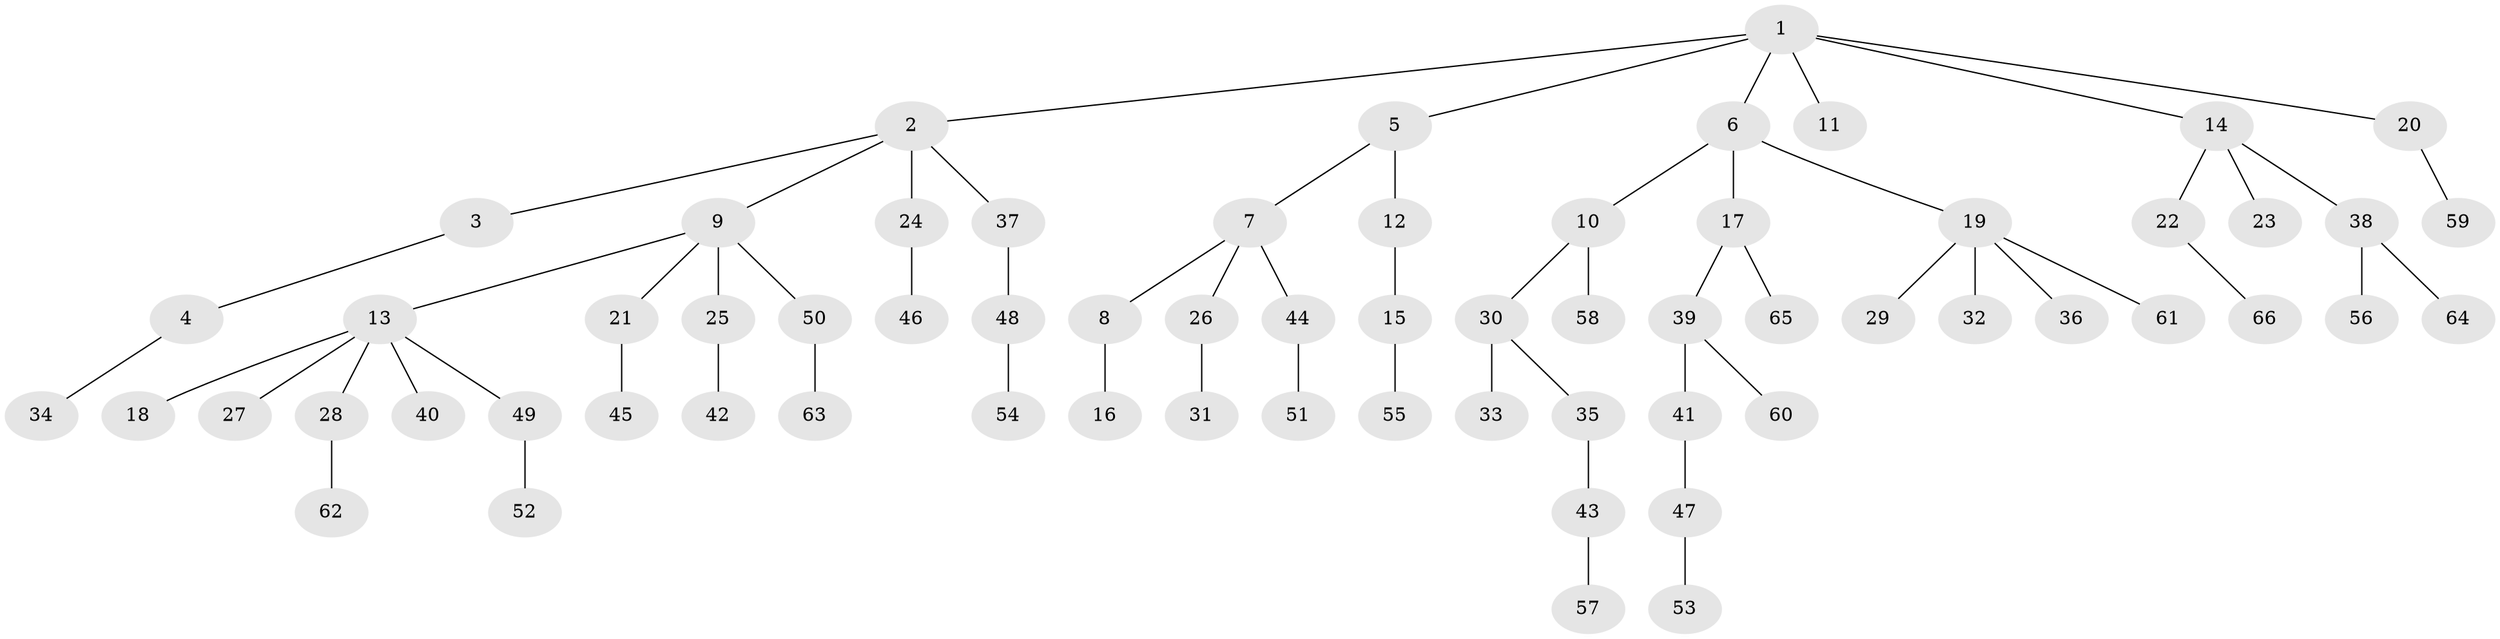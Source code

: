 // Generated by graph-tools (version 1.1) at 2025/11/02/27/25 16:11:27]
// undirected, 66 vertices, 65 edges
graph export_dot {
graph [start="1"]
  node [color=gray90,style=filled];
  1;
  2;
  3;
  4;
  5;
  6;
  7;
  8;
  9;
  10;
  11;
  12;
  13;
  14;
  15;
  16;
  17;
  18;
  19;
  20;
  21;
  22;
  23;
  24;
  25;
  26;
  27;
  28;
  29;
  30;
  31;
  32;
  33;
  34;
  35;
  36;
  37;
  38;
  39;
  40;
  41;
  42;
  43;
  44;
  45;
  46;
  47;
  48;
  49;
  50;
  51;
  52;
  53;
  54;
  55;
  56;
  57;
  58;
  59;
  60;
  61;
  62;
  63;
  64;
  65;
  66;
  1 -- 2;
  1 -- 5;
  1 -- 6;
  1 -- 11;
  1 -- 14;
  1 -- 20;
  2 -- 3;
  2 -- 9;
  2 -- 24;
  2 -- 37;
  3 -- 4;
  4 -- 34;
  5 -- 7;
  5 -- 12;
  6 -- 10;
  6 -- 17;
  6 -- 19;
  7 -- 8;
  7 -- 26;
  7 -- 44;
  8 -- 16;
  9 -- 13;
  9 -- 21;
  9 -- 25;
  9 -- 50;
  10 -- 30;
  10 -- 58;
  12 -- 15;
  13 -- 18;
  13 -- 27;
  13 -- 28;
  13 -- 40;
  13 -- 49;
  14 -- 22;
  14 -- 23;
  14 -- 38;
  15 -- 55;
  17 -- 39;
  17 -- 65;
  19 -- 29;
  19 -- 32;
  19 -- 36;
  19 -- 61;
  20 -- 59;
  21 -- 45;
  22 -- 66;
  24 -- 46;
  25 -- 42;
  26 -- 31;
  28 -- 62;
  30 -- 33;
  30 -- 35;
  35 -- 43;
  37 -- 48;
  38 -- 56;
  38 -- 64;
  39 -- 41;
  39 -- 60;
  41 -- 47;
  43 -- 57;
  44 -- 51;
  47 -- 53;
  48 -- 54;
  49 -- 52;
  50 -- 63;
}

